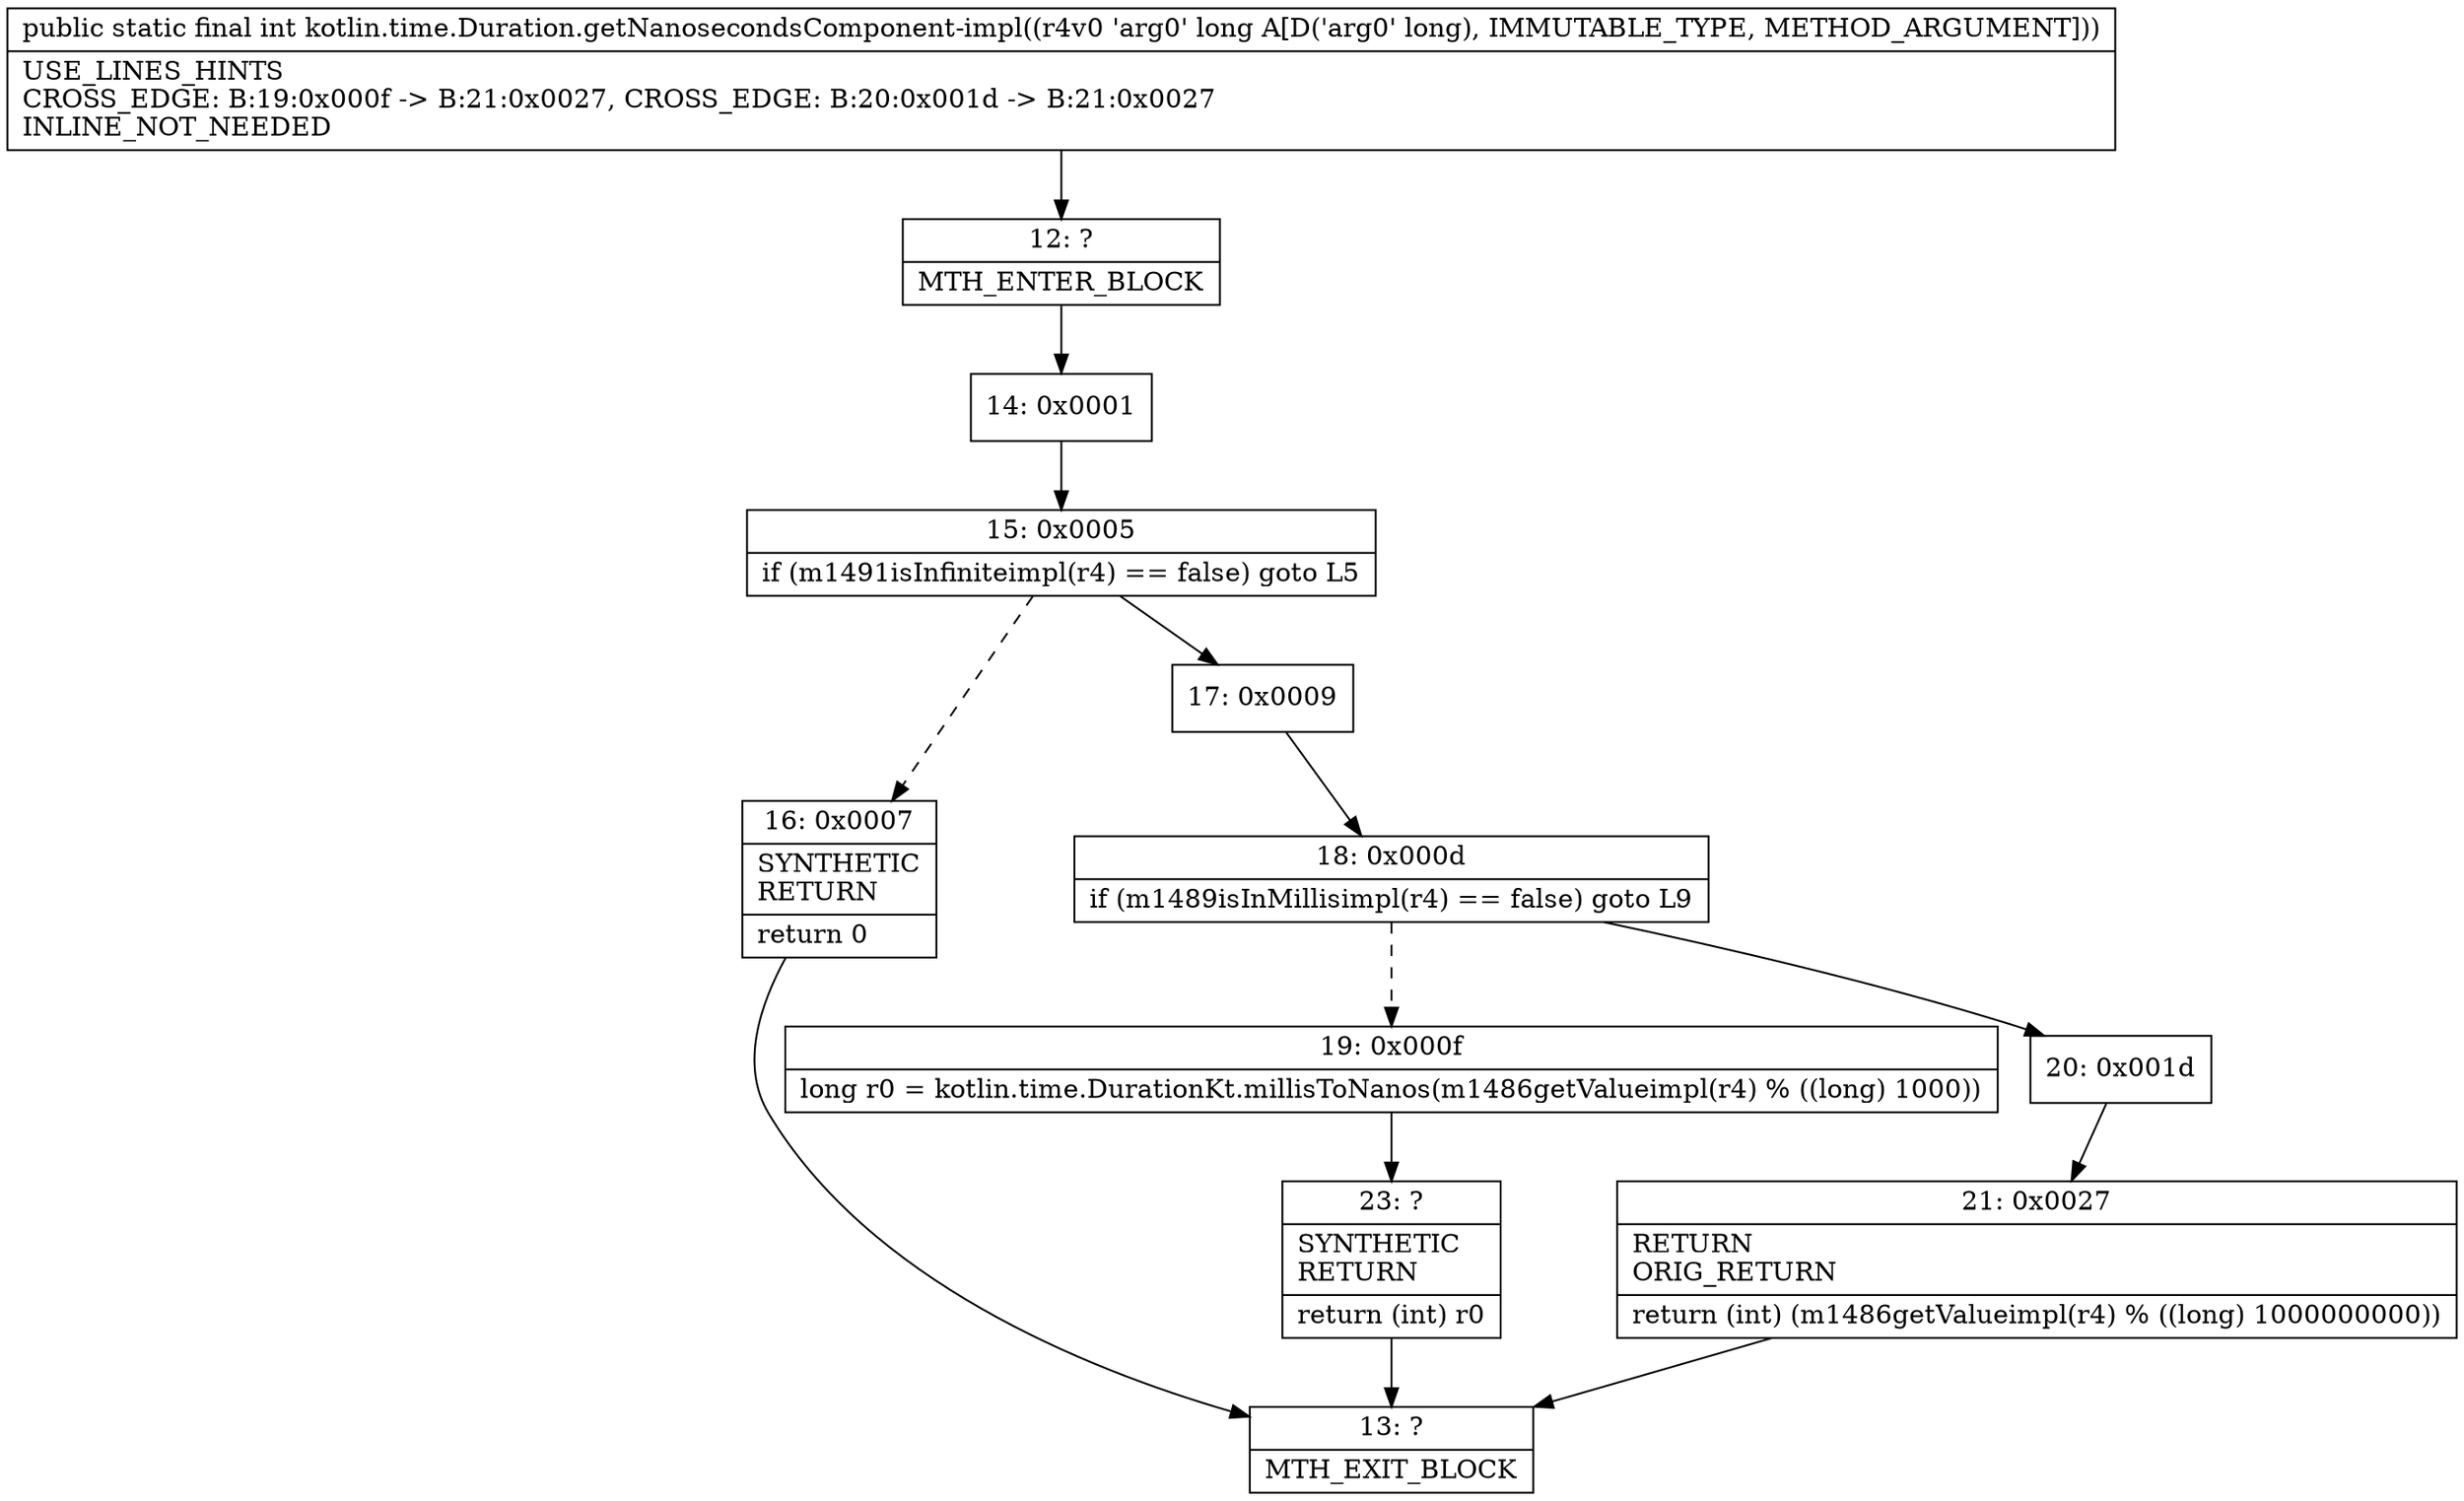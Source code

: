 digraph "CFG forkotlin.time.Duration.getNanosecondsComponent\-impl(J)I" {
Node_12 [shape=record,label="{12\:\ ?|MTH_ENTER_BLOCK\l}"];
Node_14 [shape=record,label="{14\:\ 0x0001}"];
Node_15 [shape=record,label="{15\:\ 0x0005|if (m1491isInfiniteimpl(r4) == false) goto L5\l}"];
Node_16 [shape=record,label="{16\:\ 0x0007|SYNTHETIC\lRETURN\l|return 0\l}"];
Node_13 [shape=record,label="{13\:\ ?|MTH_EXIT_BLOCK\l}"];
Node_17 [shape=record,label="{17\:\ 0x0009}"];
Node_18 [shape=record,label="{18\:\ 0x000d|if (m1489isInMillisimpl(r4) == false) goto L9\l}"];
Node_19 [shape=record,label="{19\:\ 0x000f|long r0 = kotlin.time.DurationKt.millisToNanos(m1486getValueimpl(r4) % ((long) 1000))\l}"];
Node_23 [shape=record,label="{23\:\ ?|SYNTHETIC\lRETURN\l|return (int) r0\l}"];
Node_20 [shape=record,label="{20\:\ 0x001d}"];
Node_21 [shape=record,label="{21\:\ 0x0027|RETURN\lORIG_RETURN\l|return (int) (m1486getValueimpl(r4) % ((long) 1000000000))\l}"];
MethodNode[shape=record,label="{public static final int kotlin.time.Duration.getNanosecondsComponent\-impl((r4v0 'arg0' long A[D('arg0' long), IMMUTABLE_TYPE, METHOD_ARGUMENT]))  | USE_LINES_HINTS\lCROSS_EDGE: B:19:0x000f \-\> B:21:0x0027, CROSS_EDGE: B:20:0x001d \-\> B:21:0x0027\lINLINE_NOT_NEEDED\l}"];
MethodNode -> Node_12;Node_12 -> Node_14;
Node_14 -> Node_15;
Node_15 -> Node_16[style=dashed];
Node_15 -> Node_17;
Node_16 -> Node_13;
Node_17 -> Node_18;
Node_18 -> Node_19[style=dashed];
Node_18 -> Node_20;
Node_19 -> Node_23;
Node_23 -> Node_13;
Node_20 -> Node_21;
Node_21 -> Node_13;
}

